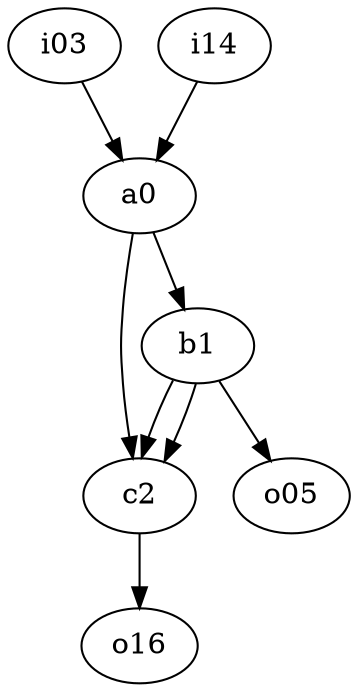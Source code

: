digraph G{
   0 [label=a0,input=-1,output=-1];
   1 [label=b1,input=-1,output=-1];
   2 [label=c2,input=-1,output=-1];
   3 [label=i03,input=0,output=-1];
   4 [label=i14,input=1,output=-1];
   5 [label=o05,input=-1,output=0];
   6 [label=o16,input=-1,output=1];
   0 -> 1;
   0 -> 2;
   1 -> 2;
   1 -> 2;
   1 -> 5;
   2 -> 6;
   3 -> 0;
   4 -> 0;
}
